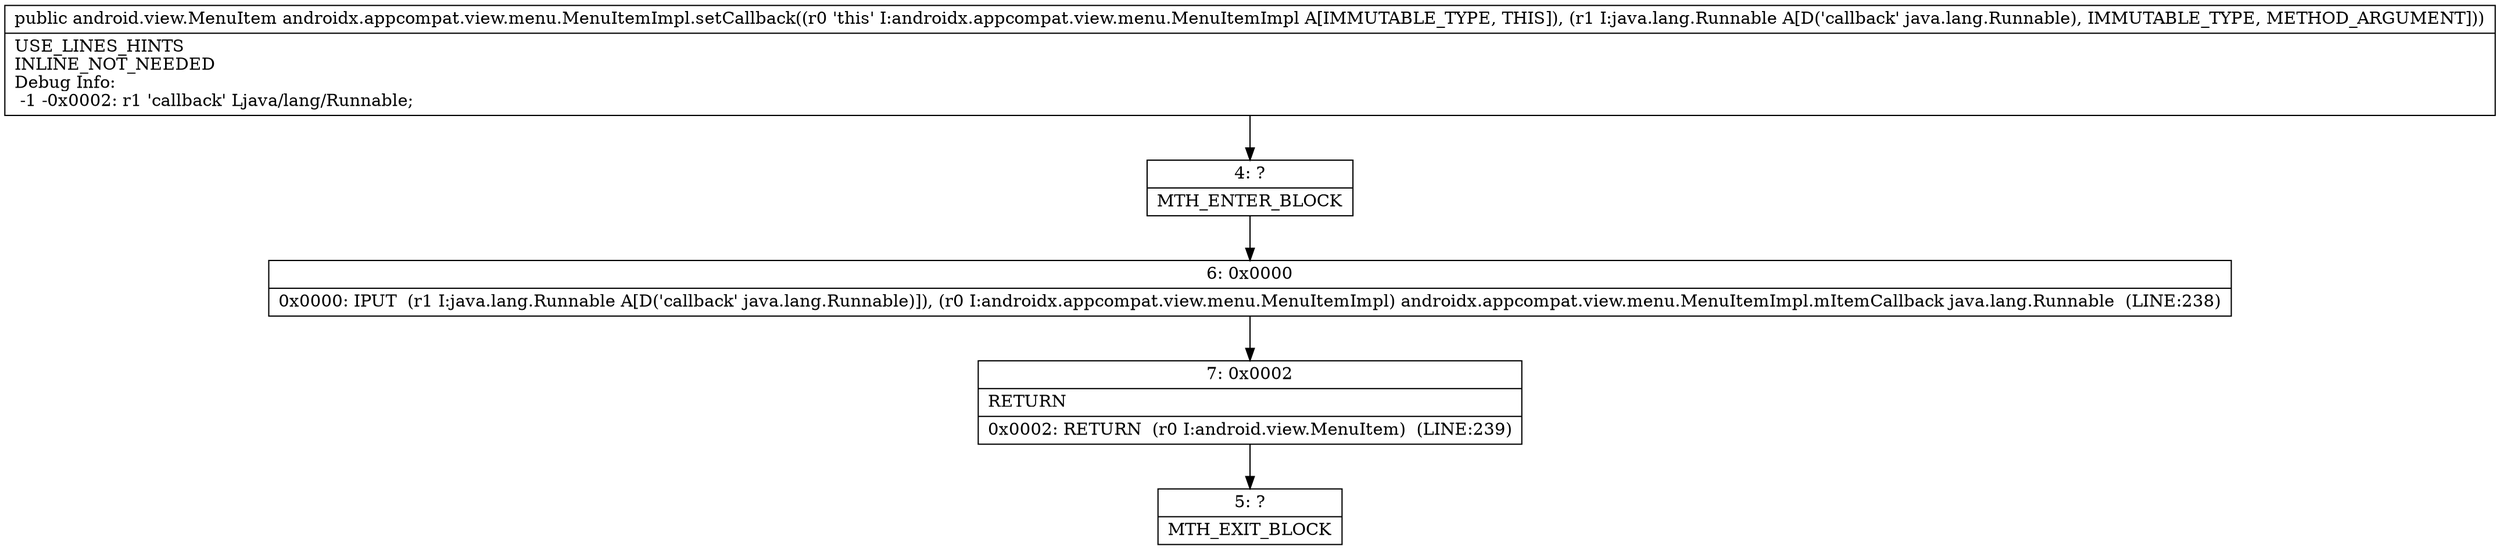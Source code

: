 digraph "CFG forandroidx.appcompat.view.menu.MenuItemImpl.setCallback(Ljava\/lang\/Runnable;)Landroid\/view\/MenuItem;" {
Node_4 [shape=record,label="{4\:\ ?|MTH_ENTER_BLOCK\l}"];
Node_6 [shape=record,label="{6\:\ 0x0000|0x0000: IPUT  (r1 I:java.lang.Runnable A[D('callback' java.lang.Runnable)]), (r0 I:androidx.appcompat.view.menu.MenuItemImpl) androidx.appcompat.view.menu.MenuItemImpl.mItemCallback java.lang.Runnable  (LINE:238)\l}"];
Node_7 [shape=record,label="{7\:\ 0x0002|RETURN\l|0x0002: RETURN  (r0 I:android.view.MenuItem)  (LINE:239)\l}"];
Node_5 [shape=record,label="{5\:\ ?|MTH_EXIT_BLOCK\l}"];
MethodNode[shape=record,label="{public android.view.MenuItem androidx.appcompat.view.menu.MenuItemImpl.setCallback((r0 'this' I:androidx.appcompat.view.menu.MenuItemImpl A[IMMUTABLE_TYPE, THIS]), (r1 I:java.lang.Runnable A[D('callback' java.lang.Runnable), IMMUTABLE_TYPE, METHOD_ARGUMENT]))  | USE_LINES_HINTS\lINLINE_NOT_NEEDED\lDebug Info:\l  \-1 \-0x0002: r1 'callback' Ljava\/lang\/Runnable;\l}"];
MethodNode -> Node_4;Node_4 -> Node_6;
Node_6 -> Node_7;
Node_7 -> Node_5;
}

